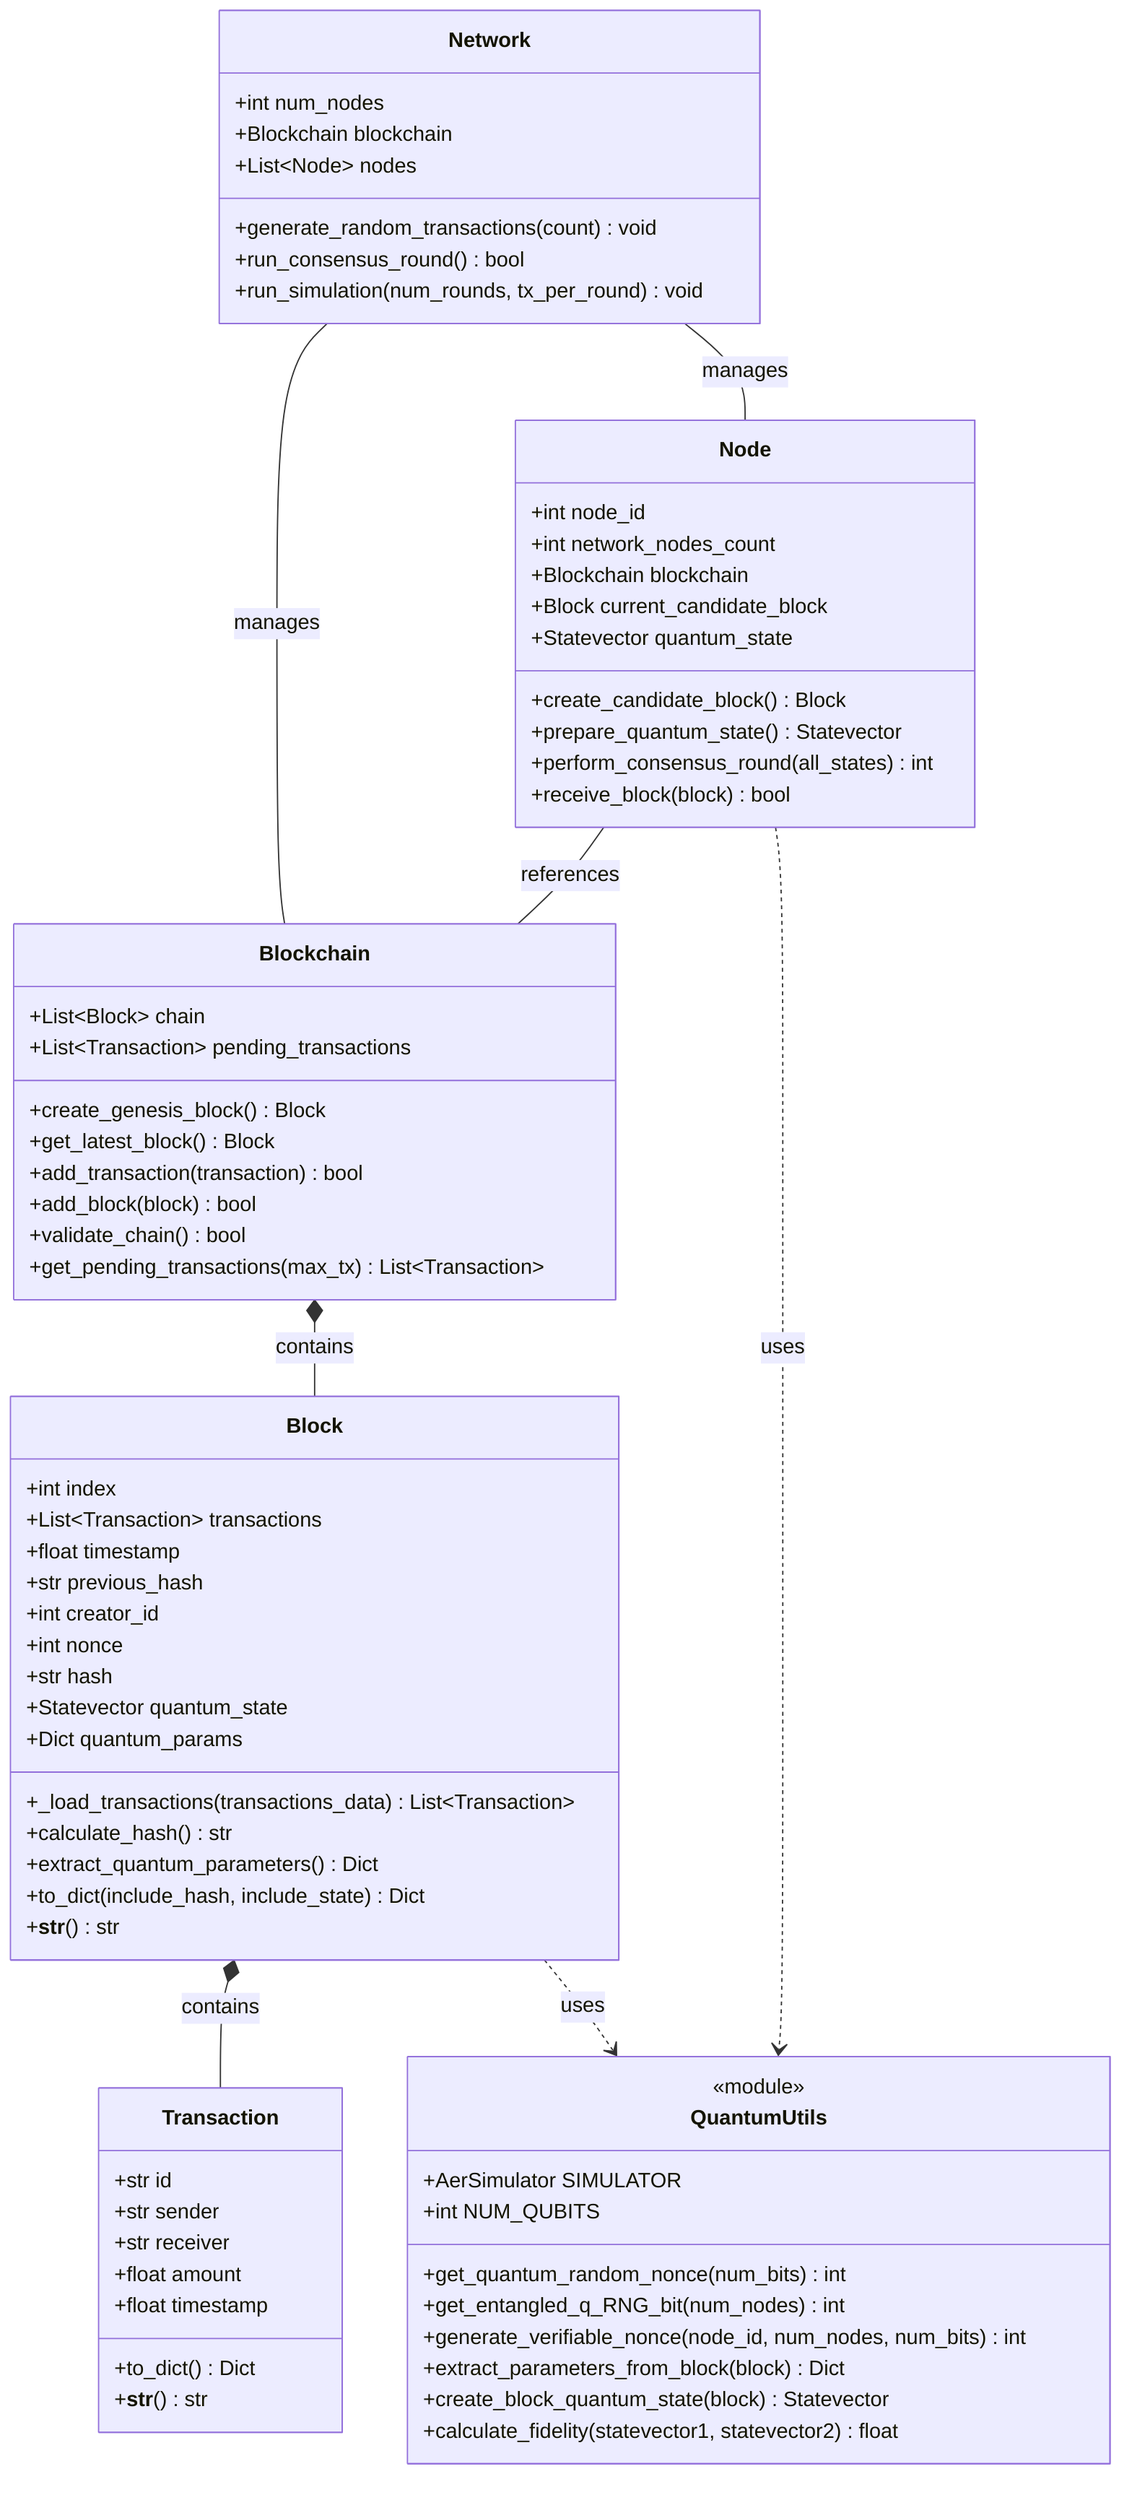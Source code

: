 classDiagram
    class Transaction {
        +str id
        +str sender
        +str receiver
        +float amount
        +float timestamp
        +to_dict() Dict
        +__str__() str
    }
    
    class Block {
        +int index
        +List~Transaction~ transactions
        +float timestamp
        +str previous_hash
        +int creator_id
        +int nonce
        +str hash
        +Statevector quantum_state
        +Dict quantum_params
        +_load_transactions(transactions_data) List~Transaction~
        +calculate_hash() str
        +extract_quantum_parameters() Dict
        +to_dict(include_hash, include_state) Dict
        +__str__() str
    }
    
    class Blockchain {
        +List~Block~ chain
        +List~Transaction~ pending_transactions
        +create_genesis_block() Block
        +get_latest_block() Block
        +add_transaction(transaction) bool
        +add_block(block) bool
        +validate_chain() bool
        +get_pending_transactions(max_tx) List~Transaction~
    }
    
    class Node {
        +int node_id
        +int network_nodes_count
        +Blockchain blockchain
        +Block current_candidate_block
        +Statevector quantum_state
        +create_candidate_block() Block
        +prepare_quantum_state() Statevector
        +perform_consensus_round(all_states) int
        +receive_block(block) bool
    }
    
    class Network {
        +int num_nodes
        +Blockchain blockchain
        +List~Node~ nodes
        +generate_random_transactions(count) void
        +run_consensus_round() bool
        +run_simulation(num_rounds, tx_per_round) void
    }
    
    %% Quantum Utilities
    class QuantumUtils {
        <<module>>
        +AerSimulator SIMULATOR
        +int NUM_QUBITS
        +get_quantum_random_nonce(num_bits) int
        +get_entangled_q_RNG_bit(num_nodes) int
        +generate_verifiable_nonce(node_id, num_nodes, num_bits) int
        +extract_parameters_from_block(block) Dict
        +create_block_quantum_state(block) Statevector
        +calculate_fidelity(statevector1, statevector2) float
    }
    
    %% Relationships
    Blockchain *-- Block : contains
    Block *-- Transaction : contains
    Node -- Blockchain : references
    Network -- Node : manages
    Network -- Blockchain : manages
    Node ..> QuantumUtils : uses
    Block ..> QuantumUtils : uses